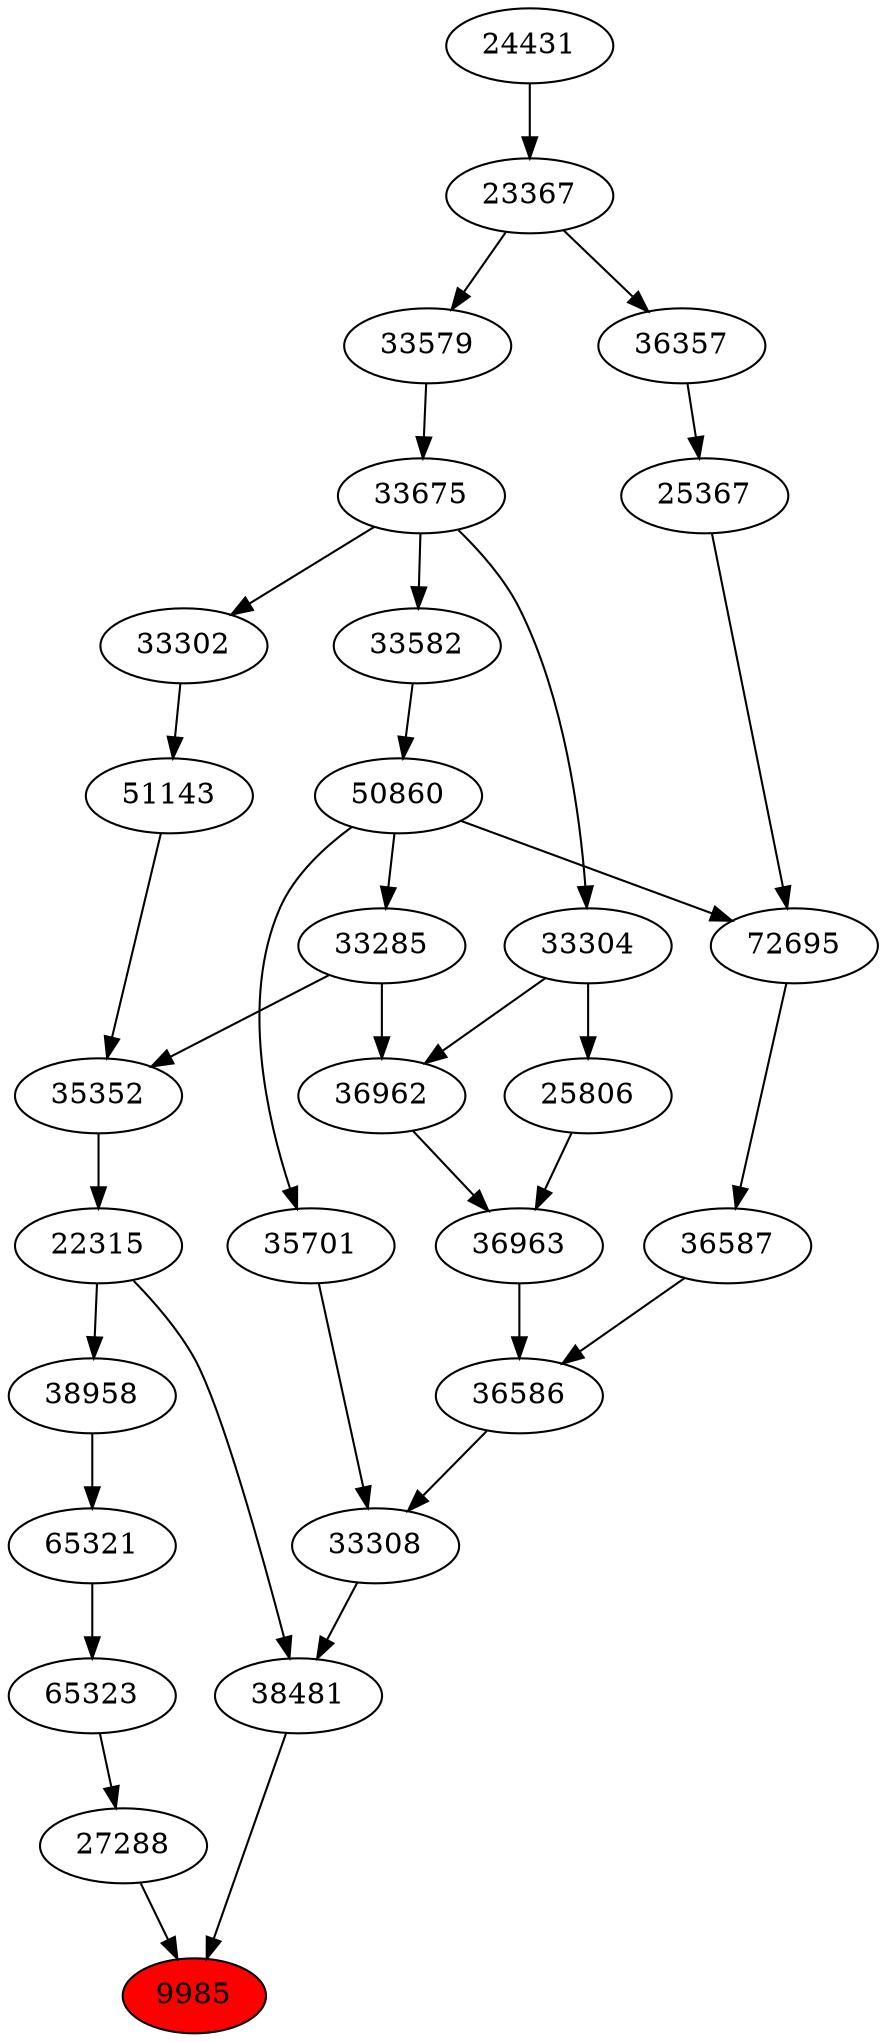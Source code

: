 strict digraph{ 
9985 [label="9985" fillcolor=red style=filled]
27288 -> 9985
38481 -> 9985
27288 [label="27288"]
65323 -> 27288
38481 [label="38481"]
33308 -> 38481
22315 -> 38481
65323 [label="65323"]
65321 -> 65323
33308 [label="33308"]
36586 -> 33308
35701 -> 33308
22315 [label="22315"]
35352 -> 22315
65321 [label="65321"]
38958 -> 65321
36586 [label="36586"]
36587 -> 36586
36963 -> 36586
35701 [label="35701"]
50860 -> 35701
35352 [label="35352"]
33285 -> 35352
51143 -> 35352
38958 [label="38958"]
22315 -> 38958
36587 [label="36587"]
72695 -> 36587
36963 [label="36963"]
36962 -> 36963
25806 -> 36963
50860 [label="50860"]
33582 -> 50860
33285 [label="33285"]
50860 -> 33285
51143 [label="51143"]
33302 -> 51143
72695 [label="72695"]
50860 -> 72695
25367 -> 72695
36962 [label="36962"]
33285 -> 36962
33304 -> 36962
25806 [label="25806"]
33304 -> 25806
33582 [label="33582"]
33675 -> 33582
33302 [label="33302"]
33675 -> 33302
25367 [label="25367"]
36357 -> 25367
33304 [label="33304"]
33675 -> 33304
33675 [label="33675"]
33579 -> 33675
36357 [label="36357"]
23367 -> 36357
33579 [label="33579"]
23367 -> 33579
23367 [label="23367"]
24431 -> 23367
24431 [label="24431"]
}